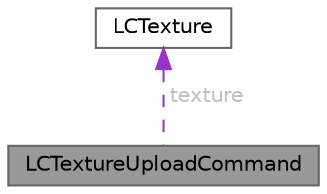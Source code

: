 digraph "LCTextureUploadCommand"
{
 // LATEX_PDF_SIZE
  bgcolor="transparent";
  edge [fontname=Helvetica,fontsize=10,labelfontname=Helvetica,labelfontsize=10];
  node [fontname=Helvetica,fontsize=10,shape=box,height=0.2,width=0.4];
  Node1 [id="Node000001",label="LCTextureUploadCommand",height=0.2,width=0.4,color="gray40", fillcolor="grey60", style="filled", fontcolor="black",tooltip=" "];
  Node2 -> Node1 [id="edge2_Node000001_Node000002",dir="back",color="darkorchid3",style="dashed",tooltip=" ",label=" texture",fontcolor="grey" ];
  Node2 [id="Node000002",label="LCTexture",height=0.2,width=0.4,color="gray40", fillcolor="white", style="filled",URL="$struct_l_c_texture.html",tooltip=" "];
}
